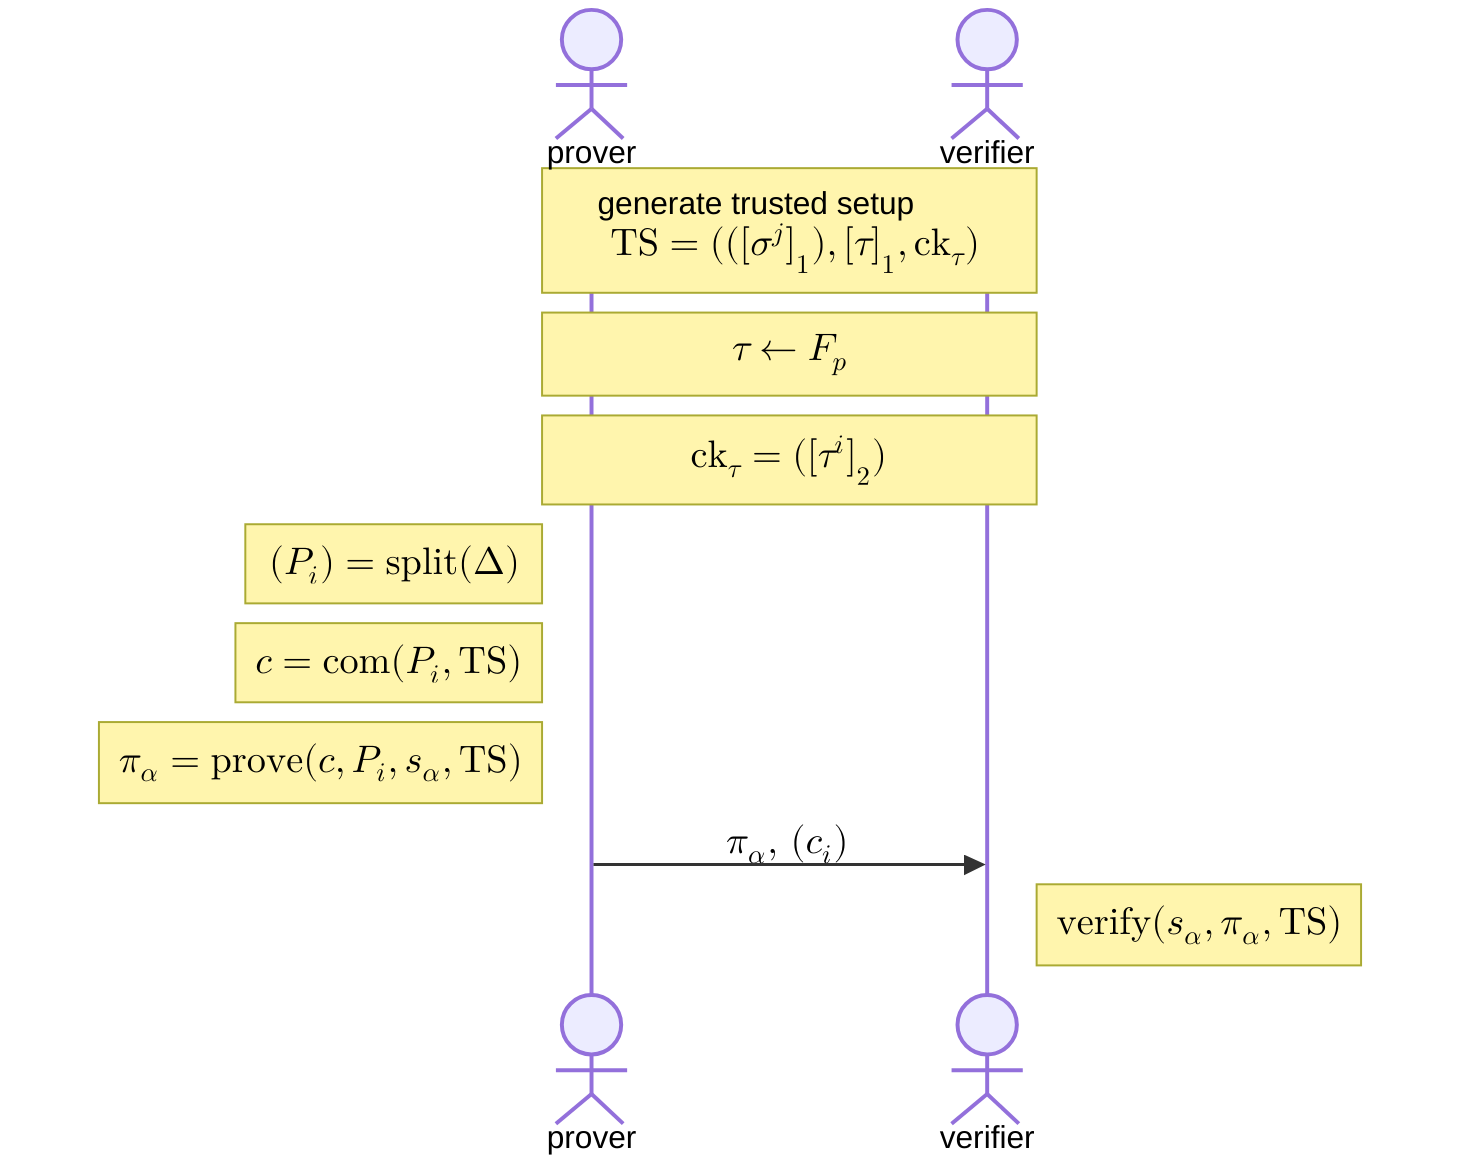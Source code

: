 sequenceDiagram
    actor prover
    actor verifier

    Note over prover,verifier: generate trusted setup<br/>$$\ \text{TS} = (([\sigma^j]_1), [\tau]_1, \text{ck}_\tau)$$
    Note over prover,verifier: $$\tau \leftarrow \mathbb{F}_p$$
    Note over prover,verifier: $$\text{ck}_\tau = ([\tau^i]_2)$$

    Note left of prover: $$(P_i) = \text{split}(\Delta)$$
    Note left of prover: $$c = \text{com}(P_i, \text{TS})$$
    Note left of prover: $$\pi_\alpha = \text{prove}(c, P_i, s_\alpha, \text{TS})$$

    prover->>verifier: $$\pi_{\alpha} \text{, } (c_i)$$

    Note right of verifier: $$\text{verify}(s_\alpha, \pi_\alpha, \text{TS})$$